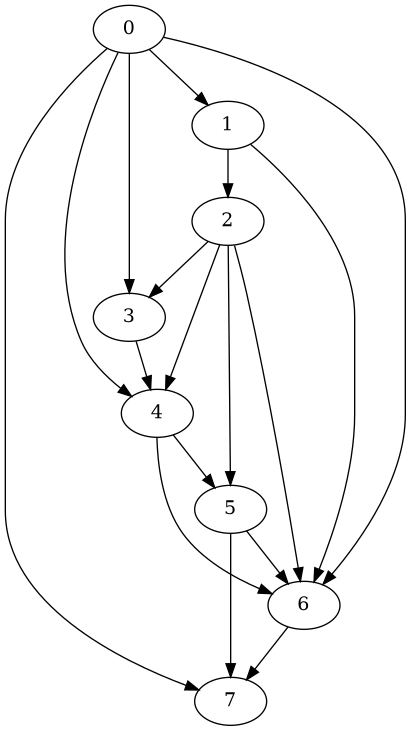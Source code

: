 @startuml

digraph test_DAG_generator {
    0;
    1;
    2;
    3;
    4;
    5;
    6;
    7;

    0 -> 7;
    0 -> 1;
    0 -> 4;
    0 -> 3;
    0 -> 6;
    1 -> 2;
    1 -> 6;
    2 -> 5;
    2 -> 3;
    2 -> 4;
    2 -> 6;
    3 -> 4;
    4 -> 5;
    4 -> 6;
    5 -> 7;
    5 -> 6;
    6 -> 7;
}

@enduml
